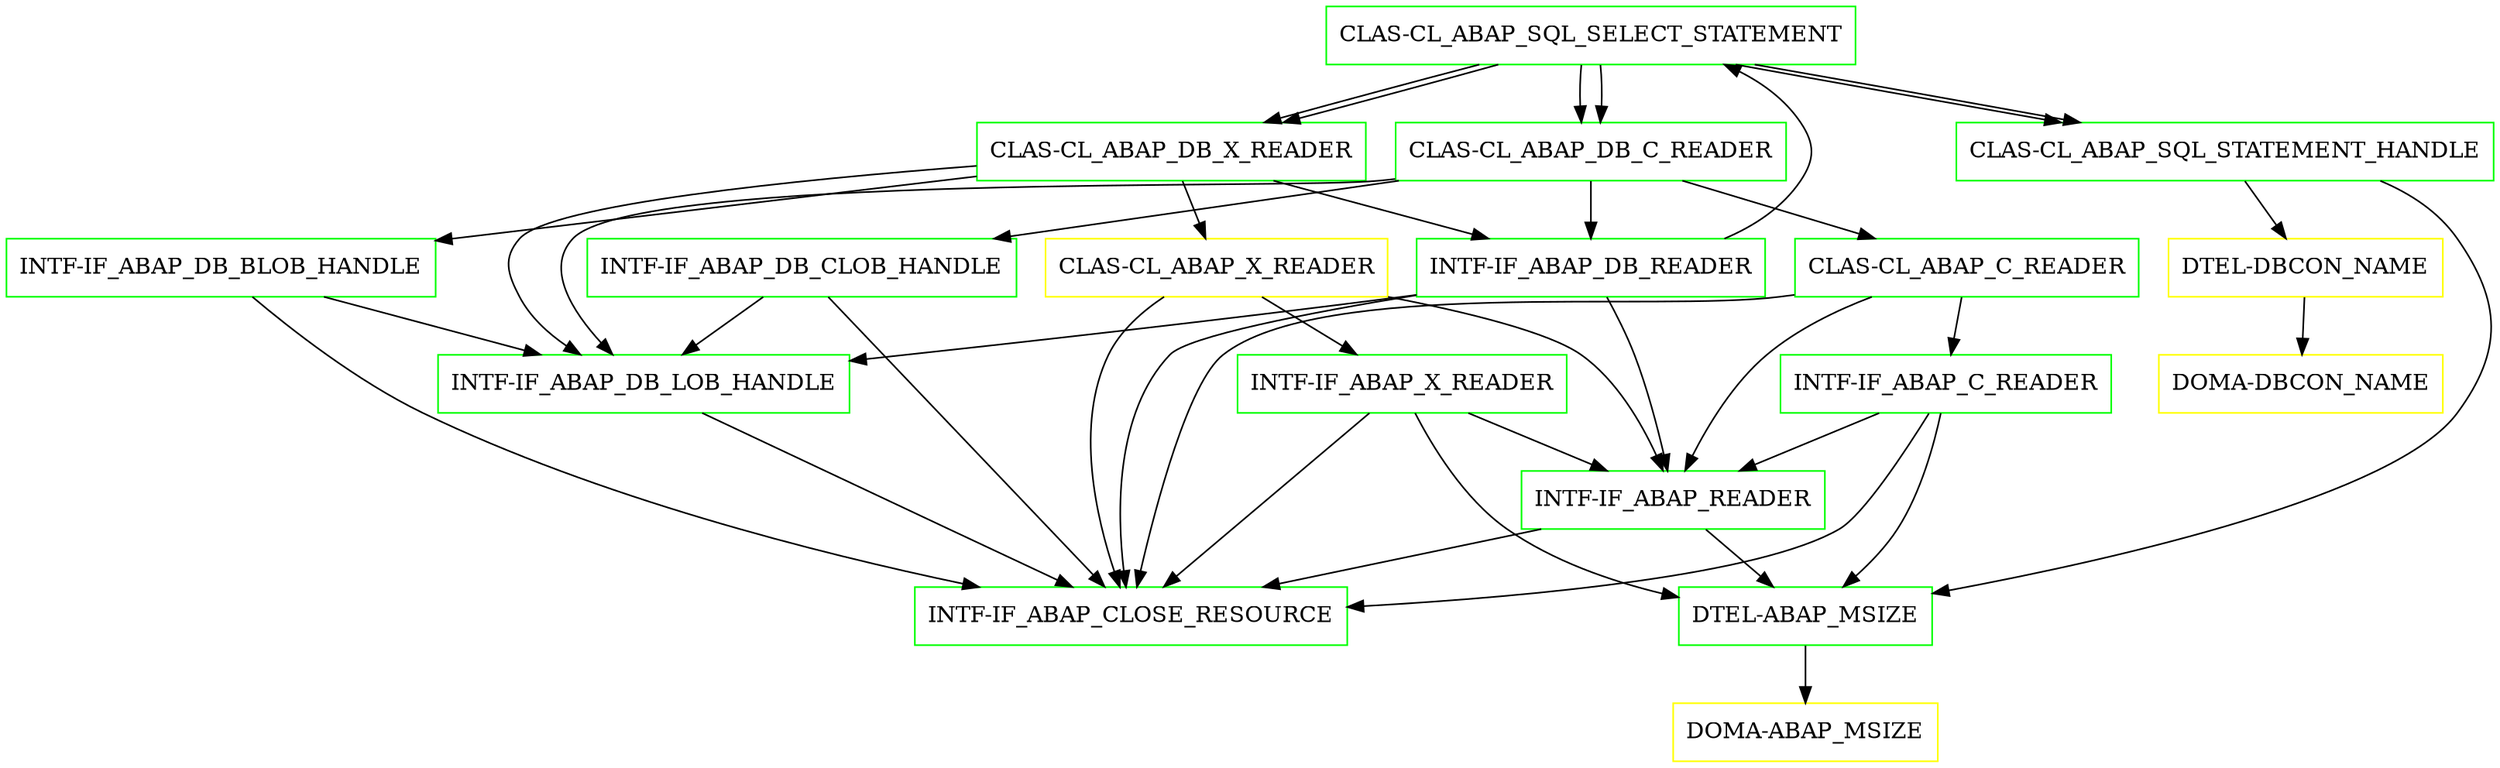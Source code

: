digraph G {
  "CLAS-CL_ABAP_SQL_SELECT_STATEMENT" [shape=box,color=green];
  "CLAS-CL_ABAP_DB_X_READER" [shape=box,color=green,URL="./CLAS_CL_ABAP_DB_X_READER.html"];
  "INTF-IF_ABAP_DB_LOB_HANDLE" [shape=box,color=green,URL="./INTF_IF_ABAP_DB_LOB_HANDLE.html"];
  "INTF-IF_ABAP_CLOSE_RESOURCE" [shape=box,color=green,URL="./INTF_IF_ABAP_CLOSE_RESOURCE.html"];
  "INTF-IF_ABAP_DB_BLOB_HANDLE" [shape=box,color=green,URL="./INTF_IF_ABAP_DB_BLOB_HANDLE.html"];
  "INTF-IF_ABAP_DB_READER" [shape=box,color=green,URL="./INTF_IF_ABAP_DB_READER.html"];
  "CLAS-CL_ABAP_SQL_SELECT_STATEMENT" [shape=box,color=green,URL="./CLAS_CL_ABAP_SQL_SELECT_STATEMENT.html"];
  "CLAS-CL_ABAP_DB_C_READER" [shape=box,color=green,URL="./CLAS_CL_ABAP_DB_C_READER.html"];
  "INTF-IF_ABAP_DB_CLOB_HANDLE" [shape=box,color=green,URL="./INTF_IF_ABAP_DB_CLOB_HANDLE.html"];
  "CLAS-CL_ABAP_C_READER" [shape=box,color=green,URL="./CLAS_CL_ABAP_C_READER.html"];
  "INTF-IF_ABAP_C_READER" [shape=box,color=green,URL="./INTF_IF_ABAP_C_READER.html"];
  "INTF-IF_ABAP_READER" [shape=box,color=green,URL="./INTF_IF_ABAP_READER.html"];
  "DTEL-ABAP_MSIZE" [shape=box,color=green,URL="./DTEL_ABAP_MSIZE.html"];
  "DOMA-ABAP_MSIZE" [shape=box,color=yellow,URL="./DOMA_ABAP_MSIZE.html"];
  "CLAS-CL_ABAP_SQL_STATEMENT_HANDLE" [shape=box,color=green,URL="./CLAS_CL_ABAP_SQL_STATEMENT_HANDLE.html"];
  "DTEL-DBCON_NAME" [shape=box,color=yellow,URL="./DTEL_DBCON_NAME.html"];
  "DOMA-DBCON_NAME" [shape=box,color=yellow,URL="./DOMA_DBCON_NAME.html"];
  "CLAS-CL_ABAP_X_READER" [shape=box,color=yellow,URL="./CLAS_CL_ABAP_X_READER.html"];
  "INTF-IF_ABAP_X_READER" [shape=box,color=green,URL="./INTF_IF_ABAP_X_READER.html"];
  "CLAS-CL_ABAP_SQL_SELECT_STATEMENT" -> "CLAS-CL_ABAP_SQL_STATEMENT_HANDLE";
  "CLAS-CL_ABAP_SQL_SELECT_STATEMENT" -> "CLAS-CL_ABAP_DB_C_READER";
  "CLAS-CL_ABAP_SQL_SELECT_STATEMENT" -> "CLAS-CL_ABAP_DB_X_READER";
  "CLAS-CL_ABAP_DB_X_READER" -> "CLAS-CL_ABAP_X_READER";
  "CLAS-CL_ABAP_DB_X_READER" -> "INTF-IF_ABAP_DB_READER";
  "CLAS-CL_ABAP_DB_X_READER" -> "INTF-IF_ABAP_DB_BLOB_HANDLE";
  "CLAS-CL_ABAP_DB_X_READER" -> "INTF-IF_ABAP_DB_LOB_HANDLE";
  "INTF-IF_ABAP_DB_LOB_HANDLE" -> "INTF-IF_ABAP_CLOSE_RESOURCE";
  "INTF-IF_ABAP_DB_BLOB_HANDLE" -> "INTF-IF_ABAP_CLOSE_RESOURCE";
  "INTF-IF_ABAP_DB_BLOB_HANDLE" -> "INTF-IF_ABAP_DB_LOB_HANDLE";
  "INTF-IF_ABAP_DB_READER" -> "INTF-IF_ABAP_CLOSE_RESOURCE";
  "INTF-IF_ABAP_DB_READER" -> "INTF-IF_ABAP_READER";
  "INTF-IF_ABAP_DB_READER" -> "CLAS-CL_ABAP_SQL_SELECT_STATEMENT";
  "INTF-IF_ABAP_DB_READER" -> "INTF-IF_ABAP_DB_LOB_HANDLE";
  "CLAS-CL_ABAP_SQL_SELECT_STATEMENT" -> "CLAS-CL_ABAP_SQL_STATEMENT_HANDLE";
  "CLAS-CL_ABAP_SQL_SELECT_STATEMENT" -> "CLAS-CL_ABAP_DB_C_READER";
  "CLAS-CL_ABAP_SQL_SELECT_STATEMENT" -> "CLAS-CL_ABAP_DB_X_READER";
  "CLAS-CL_ABAP_DB_C_READER" -> "CLAS-CL_ABAP_C_READER";
  "CLAS-CL_ABAP_DB_C_READER" -> "INTF-IF_ABAP_DB_READER";
  "CLAS-CL_ABAP_DB_C_READER" -> "INTF-IF_ABAP_DB_CLOB_HANDLE";
  "CLAS-CL_ABAP_DB_C_READER" -> "INTF-IF_ABAP_DB_LOB_HANDLE";
  "INTF-IF_ABAP_DB_CLOB_HANDLE" -> "INTF-IF_ABAP_CLOSE_RESOURCE";
  "INTF-IF_ABAP_DB_CLOB_HANDLE" -> "INTF-IF_ABAP_DB_LOB_HANDLE";
  "CLAS-CL_ABAP_C_READER" -> "INTF-IF_ABAP_CLOSE_RESOURCE";
  "CLAS-CL_ABAP_C_READER" -> "INTF-IF_ABAP_READER";
  "CLAS-CL_ABAP_C_READER" -> "INTF-IF_ABAP_C_READER";
  "INTF-IF_ABAP_C_READER" -> "DTEL-ABAP_MSIZE";
  "INTF-IF_ABAP_C_READER" -> "INTF-IF_ABAP_CLOSE_RESOURCE";
  "INTF-IF_ABAP_C_READER" -> "INTF-IF_ABAP_READER";
  "INTF-IF_ABAP_READER" -> "DTEL-ABAP_MSIZE";
  "INTF-IF_ABAP_READER" -> "INTF-IF_ABAP_CLOSE_RESOURCE";
  "DTEL-ABAP_MSIZE" -> "DOMA-ABAP_MSIZE";
  "CLAS-CL_ABAP_SQL_STATEMENT_HANDLE" -> "DTEL-DBCON_NAME";
  "CLAS-CL_ABAP_SQL_STATEMENT_HANDLE" -> "DTEL-ABAP_MSIZE";
  "DTEL-DBCON_NAME" -> "DOMA-DBCON_NAME";
  "CLAS-CL_ABAP_X_READER" -> "INTF-IF_ABAP_CLOSE_RESOURCE";
  "CLAS-CL_ABAP_X_READER" -> "INTF-IF_ABAP_READER";
  "CLAS-CL_ABAP_X_READER" -> "INTF-IF_ABAP_X_READER";
  "INTF-IF_ABAP_X_READER" -> "DTEL-ABAP_MSIZE";
  "INTF-IF_ABAP_X_READER" -> "INTF-IF_ABAP_CLOSE_RESOURCE";
  "INTF-IF_ABAP_X_READER" -> "INTF-IF_ABAP_READER";
}
